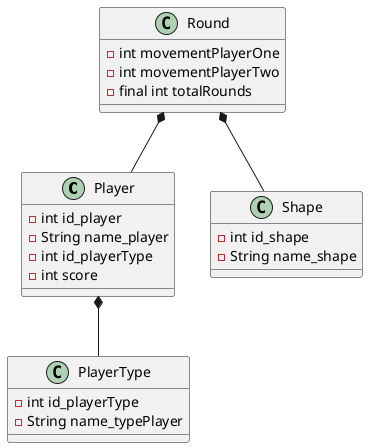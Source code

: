 @startuml rsp-datamodel

class Player{
    -int id_player
    -String name_player
    -int id_playerType
    -int score
}

class PlayerType{
    -int id_playerType
    -String name_typePlayer
}

class Round{
    -int movementPlayerOne
    -int movementPlayerTwo
    -final int totalRounds
}

class Shape{
    -int id_shape
    -String name_shape
}

Round *-- Player
Round *-- Shape
Player *-- PlayerType
@enduml